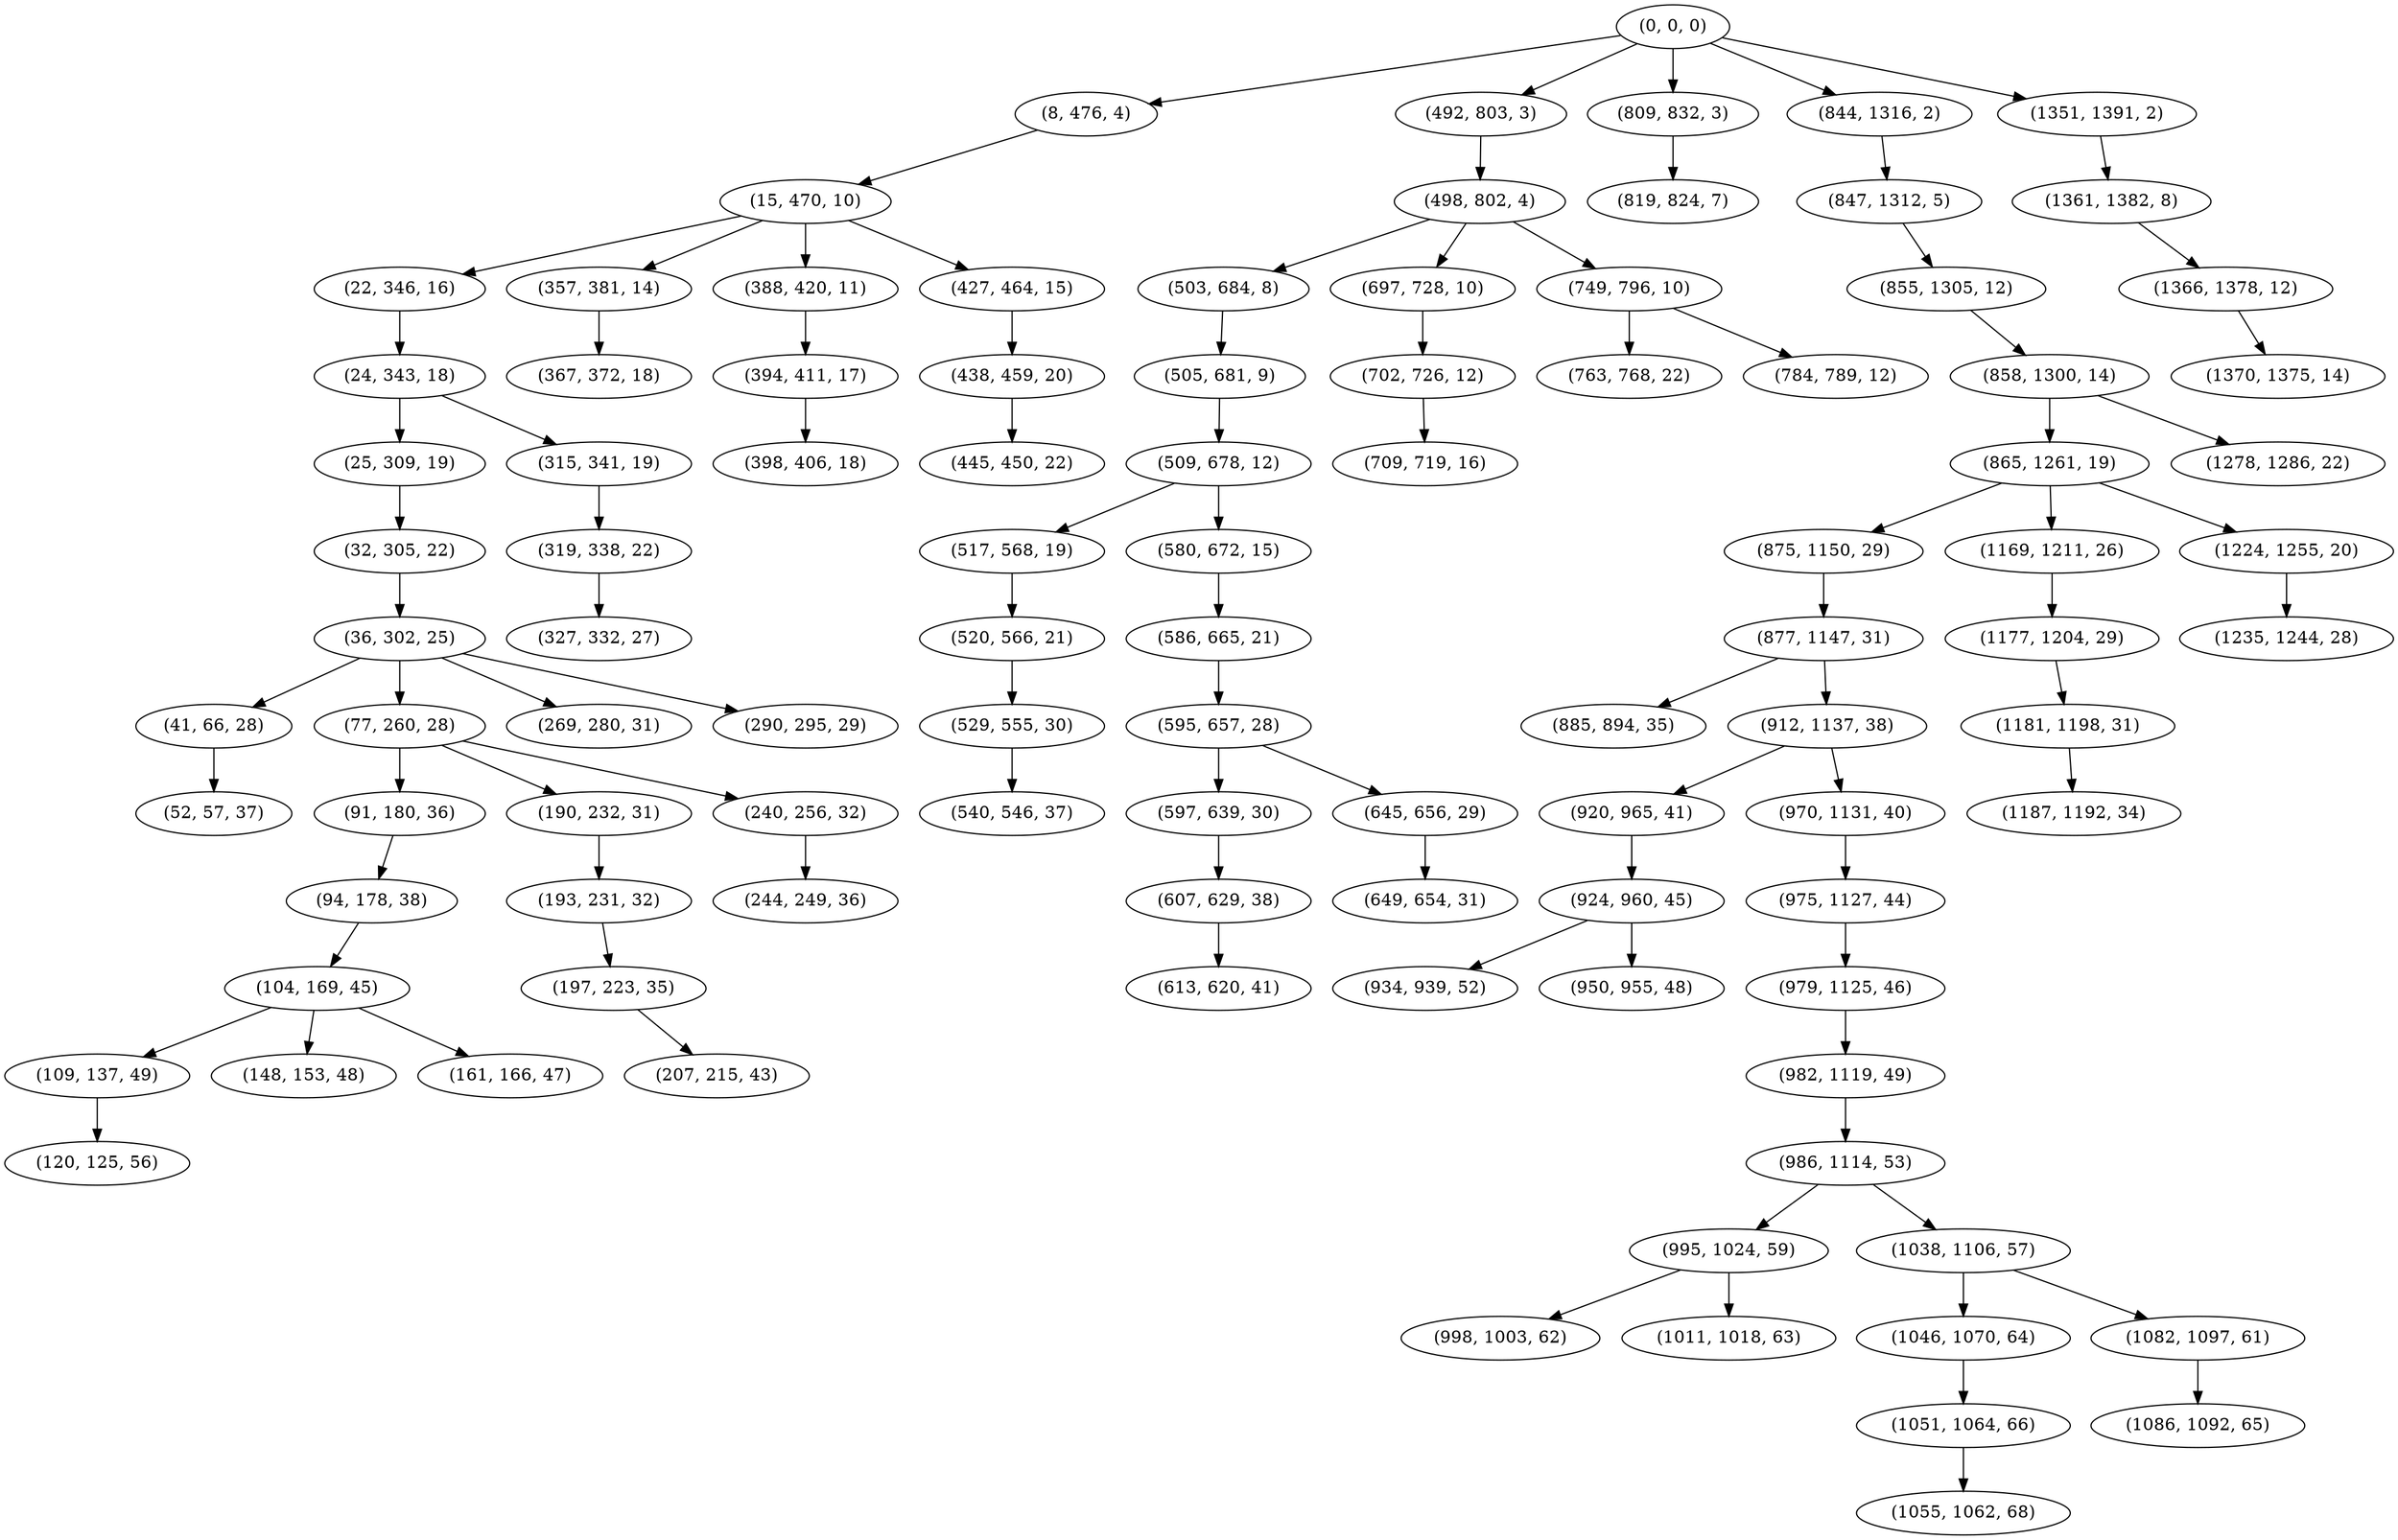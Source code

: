 digraph tree {
    "(0, 0, 0)";
    "(8, 476, 4)";
    "(15, 470, 10)";
    "(22, 346, 16)";
    "(24, 343, 18)";
    "(25, 309, 19)";
    "(32, 305, 22)";
    "(36, 302, 25)";
    "(41, 66, 28)";
    "(52, 57, 37)";
    "(77, 260, 28)";
    "(91, 180, 36)";
    "(94, 178, 38)";
    "(104, 169, 45)";
    "(109, 137, 49)";
    "(120, 125, 56)";
    "(148, 153, 48)";
    "(161, 166, 47)";
    "(190, 232, 31)";
    "(193, 231, 32)";
    "(197, 223, 35)";
    "(207, 215, 43)";
    "(240, 256, 32)";
    "(244, 249, 36)";
    "(269, 280, 31)";
    "(290, 295, 29)";
    "(315, 341, 19)";
    "(319, 338, 22)";
    "(327, 332, 27)";
    "(357, 381, 14)";
    "(367, 372, 18)";
    "(388, 420, 11)";
    "(394, 411, 17)";
    "(398, 406, 18)";
    "(427, 464, 15)";
    "(438, 459, 20)";
    "(445, 450, 22)";
    "(492, 803, 3)";
    "(498, 802, 4)";
    "(503, 684, 8)";
    "(505, 681, 9)";
    "(509, 678, 12)";
    "(517, 568, 19)";
    "(520, 566, 21)";
    "(529, 555, 30)";
    "(540, 546, 37)";
    "(580, 672, 15)";
    "(586, 665, 21)";
    "(595, 657, 28)";
    "(597, 639, 30)";
    "(607, 629, 38)";
    "(613, 620, 41)";
    "(645, 656, 29)";
    "(649, 654, 31)";
    "(697, 728, 10)";
    "(702, 726, 12)";
    "(709, 719, 16)";
    "(749, 796, 10)";
    "(763, 768, 22)";
    "(784, 789, 12)";
    "(809, 832, 3)";
    "(819, 824, 7)";
    "(844, 1316, 2)";
    "(847, 1312, 5)";
    "(855, 1305, 12)";
    "(858, 1300, 14)";
    "(865, 1261, 19)";
    "(875, 1150, 29)";
    "(877, 1147, 31)";
    "(885, 894, 35)";
    "(912, 1137, 38)";
    "(920, 965, 41)";
    "(924, 960, 45)";
    "(934, 939, 52)";
    "(950, 955, 48)";
    "(970, 1131, 40)";
    "(975, 1127, 44)";
    "(979, 1125, 46)";
    "(982, 1119, 49)";
    "(986, 1114, 53)";
    "(995, 1024, 59)";
    "(998, 1003, 62)";
    "(1011, 1018, 63)";
    "(1038, 1106, 57)";
    "(1046, 1070, 64)";
    "(1051, 1064, 66)";
    "(1055, 1062, 68)";
    "(1082, 1097, 61)";
    "(1086, 1092, 65)";
    "(1169, 1211, 26)";
    "(1177, 1204, 29)";
    "(1181, 1198, 31)";
    "(1187, 1192, 34)";
    "(1224, 1255, 20)";
    "(1235, 1244, 28)";
    "(1278, 1286, 22)";
    "(1351, 1391, 2)";
    "(1361, 1382, 8)";
    "(1366, 1378, 12)";
    "(1370, 1375, 14)";
    "(0, 0, 0)" -> "(8, 476, 4)";
    "(0, 0, 0)" -> "(492, 803, 3)";
    "(0, 0, 0)" -> "(809, 832, 3)";
    "(0, 0, 0)" -> "(844, 1316, 2)";
    "(0, 0, 0)" -> "(1351, 1391, 2)";
    "(8, 476, 4)" -> "(15, 470, 10)";
    "(15, 470, 10)" -> "(22, 346, 16)";
    "(15, 470, 10)" -> "(357, 381, 14)";
    "(15, 470, 10)" -> "(388, 420, 11)";
    "(15, 470, 10)" -> "(427, 464, 15)";
    "(22, 346, 16)" -> "(24, 343, 18)";
    "(24, 343, 18)" -> "(25, 309, 19)";
    "(24, 343, 18)" -> "(315, 341, 19)";
    "(25, 309, 19)" -> "(32, 305, 22)";
    "(32, 305, 22)" -> "(36, 302, 25)";
    "(36, 302, 25)" -> "(41, 66, 28)";
    "(36, 302, 25)" -> "(77, 260, 28)";
    "(36, 302, 25)" -> "(269, 280, 31)";
    "(36, 302, 25)" -> "(290, 295, 29)";
    "(41, 66, 28)" -> "(52, 57, 37)";
    "(77, 260, 28)" -> "(91, 180, 36)";
    "(77, 260, 28)" -> "(190, 232, 31)";
    "(77, 260, 28)" -> "(240, 256, 32)";
    "(91, 180, 36)" -> "(94, 178, 38)";
    "(94, 178, 38)" -> "(104, 169, 45)";
    "(104, 169, 45)" -> "(109, 137, 49)";
    "(104, 169, 45)" -> "(148, 153, 48)";
    "(104, 169, 45)" -> "(161, 166, 47)";
    "(109, 137, 49)" -> "(120, 125, 56)";
    "(190, 232, 31)" -> "(193, 231, 32)";
    "(193, 231, 32)" -> "(197, 223, 35)";
    "(197, 223, 35)" -> "(207, 215, 43)";
    "(240, 256, 32)" -> "(244, 249, 36)";
    "(315, 341, 19)" -> "(319, 338, 22)";
    "(319, 338, 22)" -> "(327, 332, 27)";
    "(357, 381, 14)" -> "(367, 372, 18)";
    "(388, 420, 11)" -> "(394, 411, 17)";
    "(394, 411, 17)" -> "(398, 406, 18)";
    "(427, 464, 15)" -> "(438, 459, 20)";
    "(438, 459, 20)" -> "(445, 450, 22)";
    "(492, 803, 3)" -> "(498, 802, 4)";
    "(498, 802, 4)" -> "(503, 684, 8)";
    "(498, 802, 4)" -> "(697, 728, 10)";
    "(498, 802, 4)" -> "(749, 796, 10)";
    "(503, 684, 8)" -> "(505, 681, 9)";
    "(505, 681, 9)" -> "(509, 678, 12)";
    "(509, 678, 12)" -> "(517, 568, 19)";
    "(509, 678, 12)" -> "(580, 672, 15)";
    "(517, 568, 19)" -> "(520, 566, 21)";
    "(520, 566, 21)" -> "(529, 555, 30)";
    "(529, 555, 30)" -> "(540, 546, 37)";
    "(580, 672, 15)" -> "(586, 665, 21)";
    "(586, 665, 21)" -> "(595, 657, 28)";
    "(595, 657, 28)" -> "(597, 639, 30)";
    "(595, 657, 28)" -> "(645, 656, 29)";
    "(597, 639, 30)" -> "(607, 629, 38)";
    "(607, 629, 38)" -> "(613, 620, 41)";
    "(645, 656, 29)" -> "(649, 654, 31)";
    "(697, 728, 10)" -> "(702, 726, 12)";
    "(702, 726, 12)" -> "(709, 719, 16)";
    "(749, 796, 10)" -> "(763, 768, 22)";
    "(749, 796, 10)" -> "(784, 789, 12)";
    "(809, 832, 3)" -> "(819, 824, 7)";
    "(844, 1316, 2)" -> "(847, 1312, 5)";
    "(847, 1312, 5)" -> "(855, 1305, 12)";
    "(855, 1305, 12)" -> "(858, 1300, 14)";
    "(858, 1300, 14)" -> "(865, 1261, 19)";
    "(858, 1300, 14)" -> "(1278, 1286, 22)";
    "(865, 1261, 19)" -> "(875, 1150, 29)";
    "(865, 1261, 19)" -> "(1169, 1211, 26)";
    "(865, 1261, 19)" -> "(1224, 1255, 20)";
    "(875, 1150, 29)" -> "(877, 1147, 31)";
    "(877, 1147, 31)" -> "(885, 894, 35)";
    "(877, 1147, 31)" -> "(912, 1137, 38)";
    "(912, 1137, 38)" -> "(920, 965, 41)";
    "(912, 1137, 38)" -> "(970, 1131, 40)";
    "(920, 965, 41)" -> "(924, 960, 45)";
    "(924, 960, 45)" -> "(934, 939, 52)";
    "(924, 960, 45)" -> "(950, 955, 48)";
    "(970, 1131, 40)" -> "(975, 1127, 44)";
    "(975, 1127, 44)" -> "(979, 1125, 46)";
    "(979, 1125, 46)" -> "(982, 1119, 49)";
    "(982, 1119, 49)" -> "(986, 1114, 53)";
    "(986, 1114, 53)" -> "(995, 1024, 59)";
    "(986, 1114, 53)" -> "(1038, 1106, 57)";
    "(995, 1024, 59)" -> "(998, 1003, 62)";
    "(995, 1024, 59)" -> "(1011, 1018, 63)";
    "(1038, 1106, 57)" -> "(1046, 1070, 64)";
    "(1038, 1106, 57)" -> "(1082, 1097, 61)";
    "(1046, 1070, 64)" -> "(1051, 1064, 66)";
    "(1051, 1064, 66)" -> "(1055, 1062, 68)";
    "(1082, 1097, 61)" -> "(1086, 1092, 65)";
    "(1169, 1211, 26)" -> "(1177, 1204, 29)";
    "(1177, 1204, 29)" -> "(1181, 1198, 31)";
    "(1181, 1198, 31)" -> "(1187, 1192, 34)";
    "(1224, 1255, 20)" -> "(1235, 1244, 28)";
    "(1351, 1391, 2)" -> "(1361, 1382, 8)";
    "(1361, 1382, 8)" -> "(1366, 1378, 12)";
    "(1366, 1378, 12)" -> "(1370, 1375, 14)";
}
